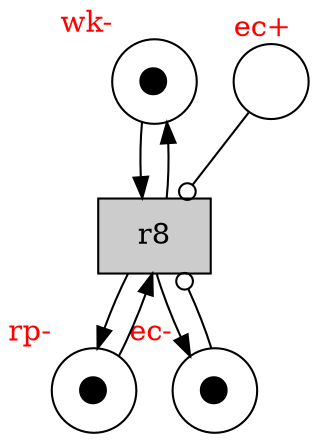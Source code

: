 digraph test {
  p1 -> t1;
  p2 -> t1;
  t1 -> p1;
  t1 -> p2;
  t1 -> p3;
  p3 -> t1 [arrowhead=odot];
  p4 -> t1 [arrowhead=odot];
  p1 [label="⬤" xlabel= <<FONT COLOR="red">wk-</FONT>> shape=circle ];
  p2 [label="⬤" xlabel= <<FONT COLOR="red">rp-</FONT>> shape=circle ];
  p3 [fontcolor="" label="⬤" xlabel= <<FONT COLOR="red">ec-</FONT>> shape=circle ];
  p4 [label="" xlabel= <<FONT COLOR="red">ec+</FONT>> shape=circle ];
  t1 [fillcolor="#cccccc" label="r8" shape=box style=filled];
}